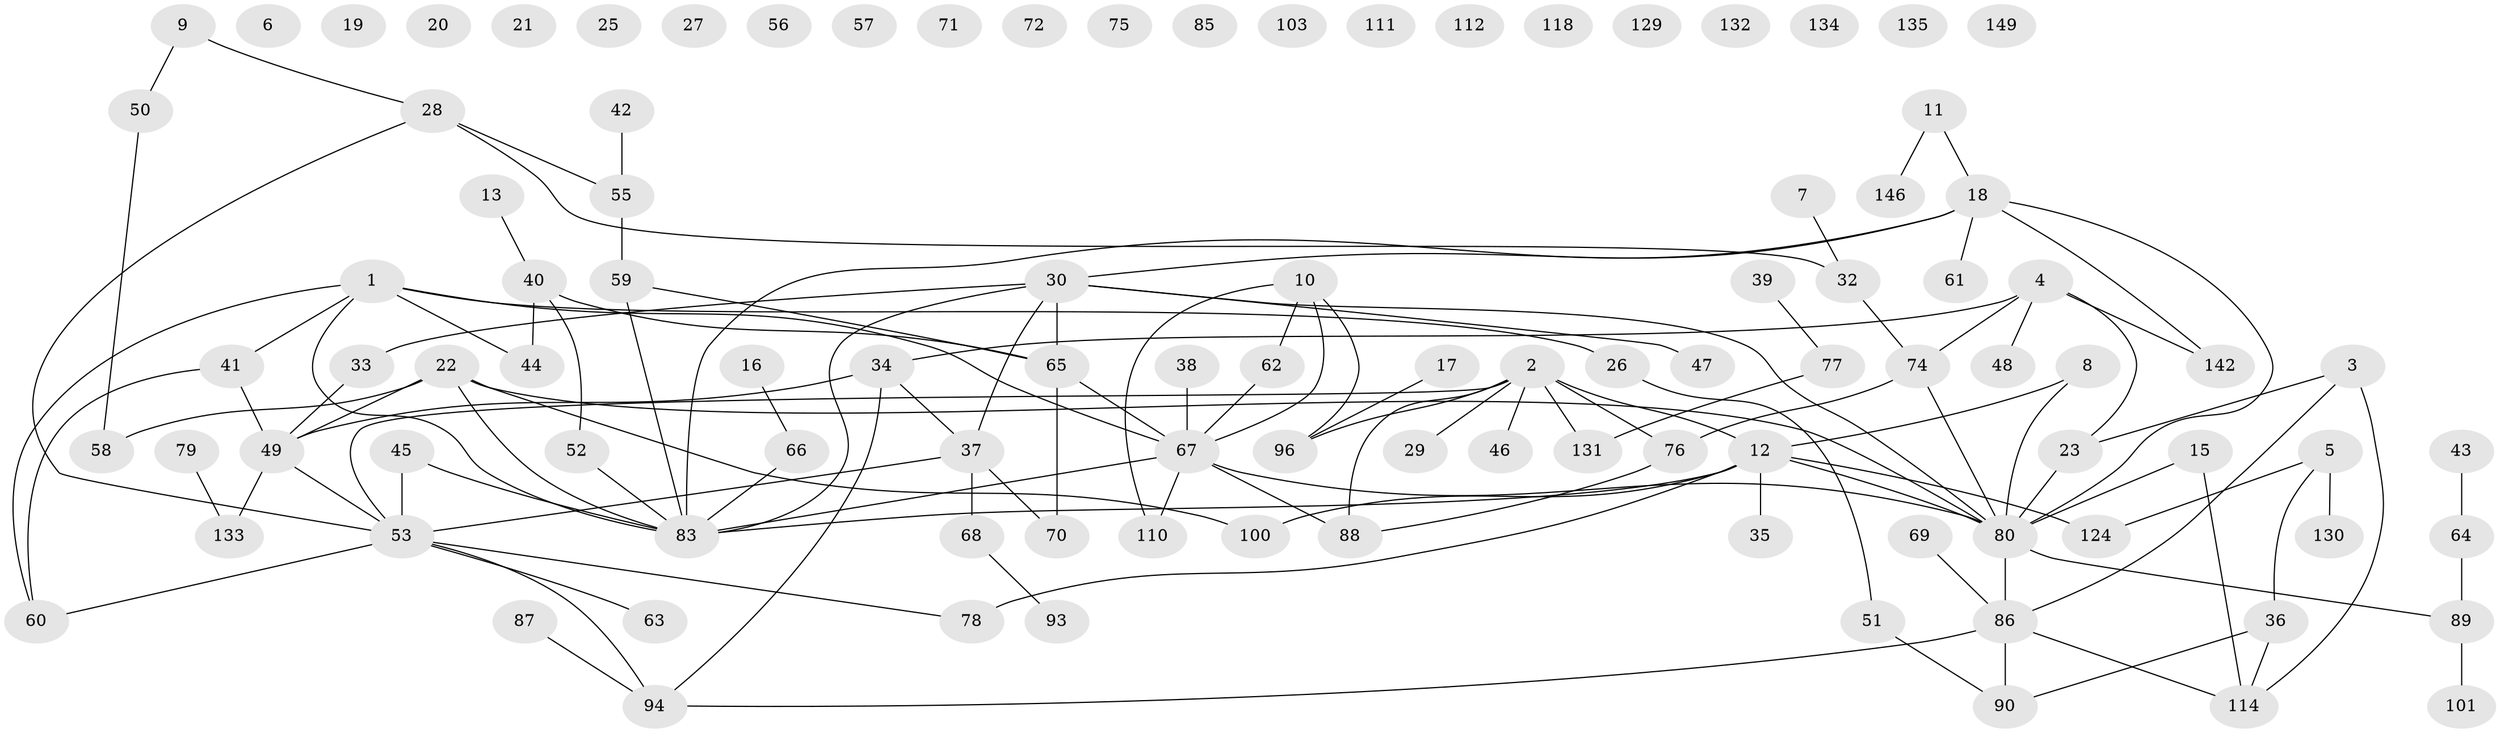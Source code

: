 // original degree distribution, {5: 0.06711409395973154, 3: 0.20134228187919462, 0: 0.1342281879194631, 1: 0.20134228187919462, 2: 0.2550335570469799, 4: 0.12080536912751678, 6: 0.006711409395973154, 8: 0.013422818791946308}
// Generated by graph-tools (version 1.1) at 2025/16/03/04/25 18:16:25]
// undirected, 104 vertices, 124 edges
graph export_dot {
graph [start="1"]
  node [color=gray90,style=filled];
  1 [super="+82"];
  2 [super="+73"];
  3;
  4 [super="+14"];
  5;
  6;
  7;
  8;
  9;
  10;
  11;
  12 [super="+31"];
  13;
  15;
  16;
  17;
  18;
  19;
  20;
  21;
  22 [super="+24"];
  23;
  25;
  26;
  27;
  28 [super="+108"];
  29;
  30 [super="+136+143"];
  32 [super="+92"];
  33;
  34 [super="+104"];
  35;
  36;
  37 [super="+109"];
  38 [super="+115"];
  39;
  40;
  41 [super="+145+102"];
  42;
  43;
  44;
  45 [super="+126"];
  46;
  47;
  48;
  49 [super="+54+105"];
  50;
  51 [super="+107"];
  52;
  53 [super="+113"];
  55;
  56;
  57 [super="+140"];
  58;
  59;
  60;
  61;
  62;
  63;
  64;
  65 [super="+125"];
  66;
  67 [super="+99+91"];
  68;
  69;
  70;
  71;
  72;
  74;
  75;
  76 [super="+117"];
  77;
  78;
  79;
  80 [super="+81+95"];
  83 [super="+84+106"];
  85;
  86 [super="+98"];
  87;
  88;
  89;
  90 [super="+97"];
  93 [super="+127"];
  94;
  96 [super="+137"];
  100;
  101;
  103;
  110;
  111;
  112;
  114 [super="+123"];
  118;
  124;
  129;
  130;
  131;
  132;
  133;
  134;
  135;
  142;
  146;
  149;
  1 -- 26;
  1 -- 44;
  1 -- 60;
  1 -- 41;
  1 -- 83;
  1 -- 67;
  2 -- 46;
  2 -- 131;
  2 -- 12;
  2 -- 96;
  2 -- 53;
  2 -- 88;
  2 -- 29;
  2 -- 76;
  3 -- 23;
  3 -- 114;
  3 -- 86;
  4 -- 23;
  4 -- 34;
  4 -- 48;
  4 -- 74;
  4 -- 142;
  5 -- 36;
  5 -- 124;
  5 -- 130;
  7 -- 32;
  8 -- 80;
  8 -- 12;
  9 -- 50;
  9 -- 28;
  10 -- 62;
  10 -- 110;
  10 -- 96;
  10 -- 67;
  11 -- 18;
  11 -- 146;
  12 -- 35;
  12 -- 100;
  12 -- 78;
  12 -- 80;
  12 -- 83;
  12 -- 124;
  13 -- 40;
  15 -- 114;
  15 -- 80;
  16 -- 66;
  17 -- 96;
  18 -- 61;
  18 -- 142;
  18 -- 30;
  18 -- 80;
  18 -- 83;
  22 -- 49;
  22 -- 100;
  22 -- 80;
  22 -- 58;
  22 -- 83;
  23 -- 80;
  26 -- 51;
  28 -- 55;
  28 -- 32;
  28 -- 53;
  30 -- 47;
  30 -- 65;
  30 -- 33;
  30 -- 83;
  30 -- 80;
  30 -- 37;
  32 -- 74;
  33 -- 49;
  34 -- 94;
  34 -- 37;
  34 -- 49;
  36 -- 114;
  36 -- 90;
  37 -- 68;
  37 -- 70;
  37 -- 53;
  38 -- 67;
  39 -- 77;
  40 -- 44;
  40 -- 52;
  40 -- 65;
  41 -- 49;
  41 -- 60;
  42 -- 55;
  43 -- 64;
  45 -- 53;
  45 -- 83;
  49 -- 133;
  49 -- 53;
  50 -- 58;
  51 -- 90;
  52 -- 83;
  53 -- 94;
  53 -- 60;
  53 -- 78;
  53 -- 63;
  55 -- 59;
  59 -- 65;
  59 -- 83;
  62 -- 67;
  64 -- 89;
  65 -- 70;
  65 -- 67;
  66 -- 83;
  67 -- 83;
  67 -- 110;
  67 -- 80;
  67 -- 88;
  68 -- 93;
  69 -- 86;
  74 -- 76;
  74 -- 80;
  76 -- 88;
  77 -- 131;
  79 -- 133;
  80 -- 86;
  80 -- 89;
  86 -- 90;
  86 -- 94;
  86 -- 114;
  87 -- 94;
  89 -- 101;
}
